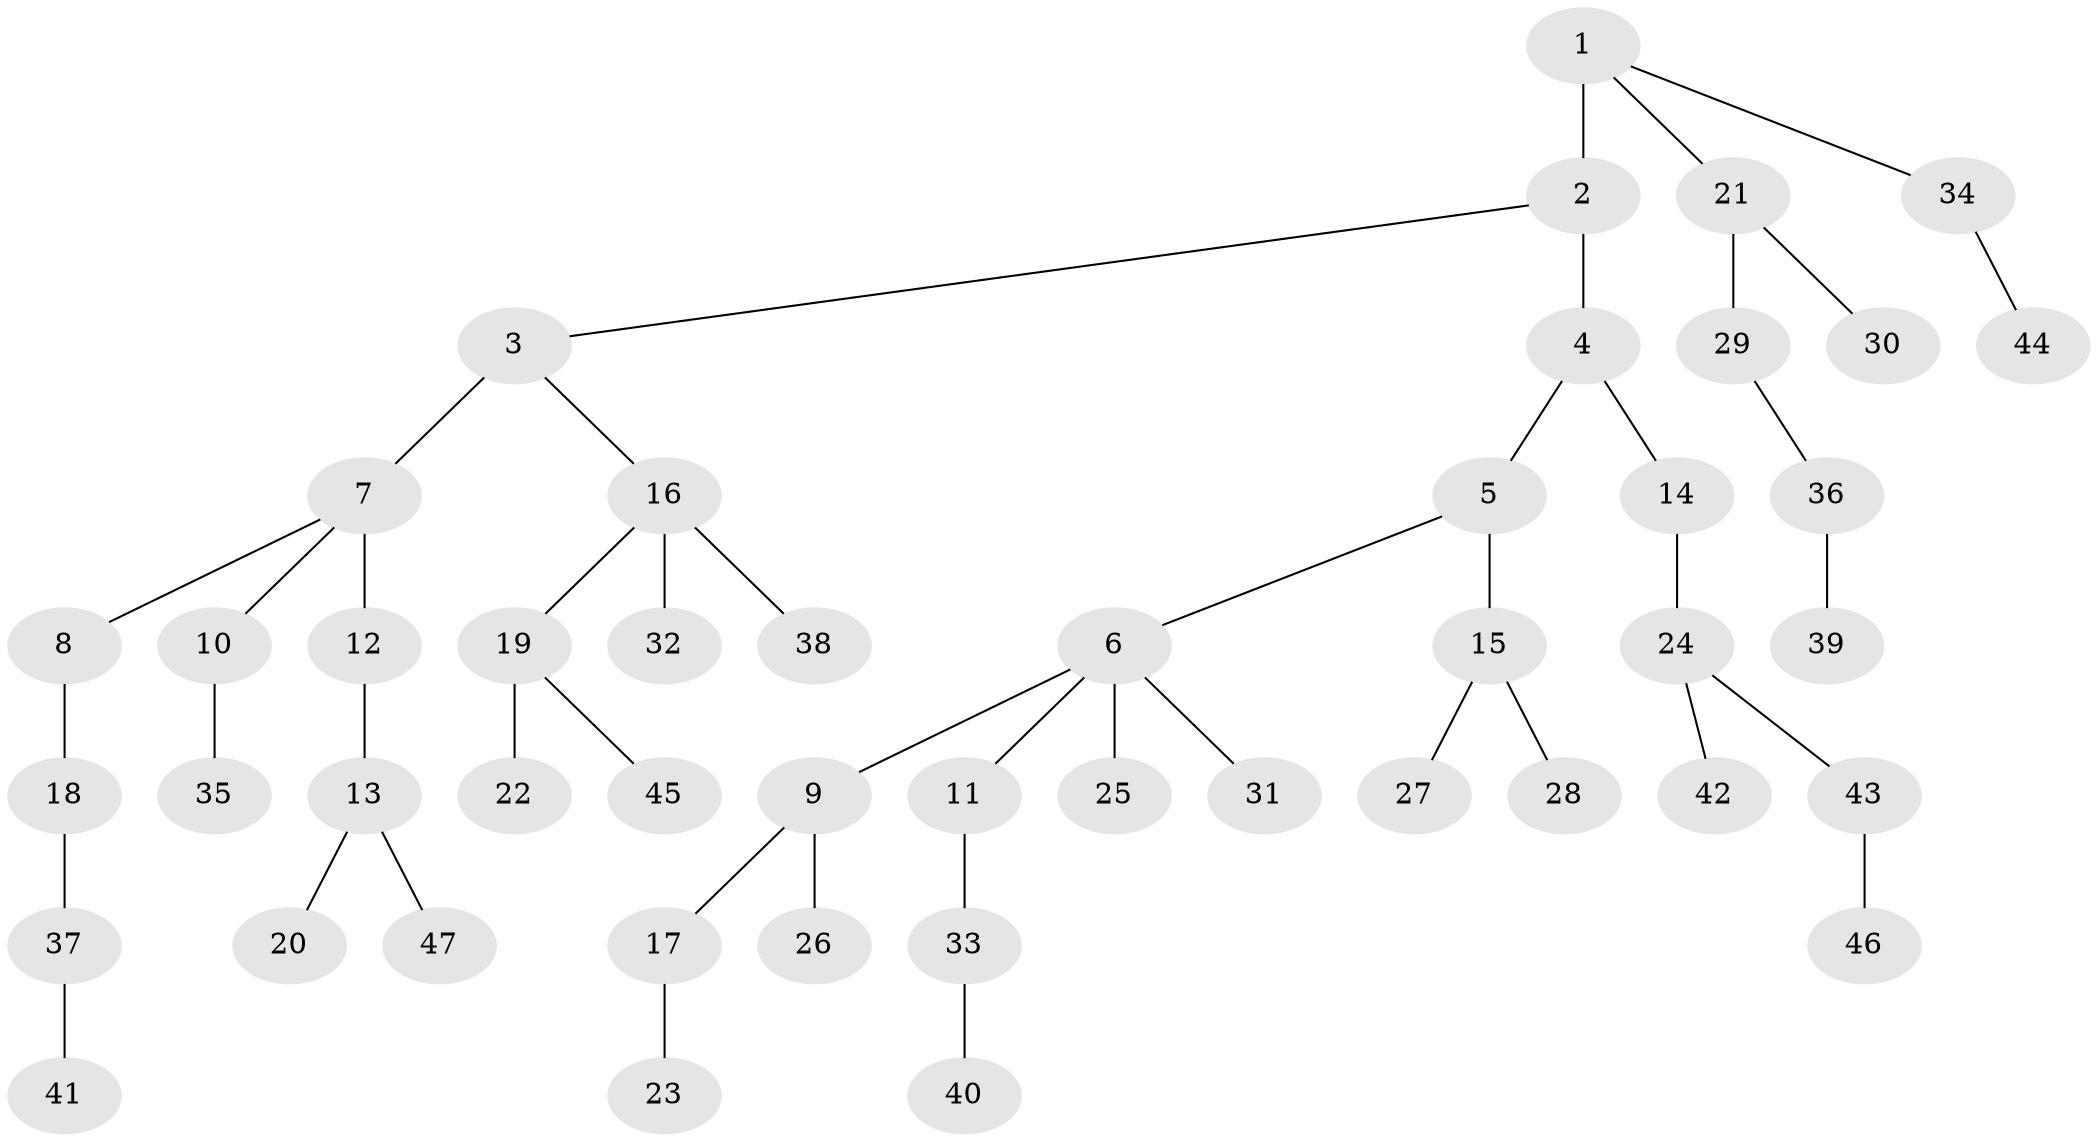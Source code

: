 // original degree distribution, {6: 0.022222222222222223, 3: 0.12222222222222222, 5: 0.011111111111111112, 4: 0.08888888888888889, 2: 0.24444444444444444, 1: 0.5, 7: 0.011111111111111112}
// Generated by graph-tools (version 1.1) at 2025/36/03/09/25 02:36:51]
// undirected, 47 vertices, 46 edges
graph export_dot {
graph [start="1"]
  node [color=gray90,style=filled];
  1;
  2;
  3;
  4;
  5;
  6;
  7;
  8;
  9;
  10;
  11;
  12;
  13;
  14;
  15;
  16;
  17;
  18;
  19;
  20;
  21;
  22;
  23;
  24;
  25;
  26;
  27;
  28;
  29;
  30;
  31;
  32;
  33;
  34;
  35;
  36;
  37;
  38;
  39;
  40;
  41;
  42;
  43;
  44;
  45;
  46;
  47;
  1 -- 2 [weight=3.0];
  1 -- 21 [weight=1.0];
  1 -- 34 [weight=1.0];
  2 -- 3 [weight=1.0];
  2 -- 4 [weight=1.0];
  3 -- 7 [weight=2.0];
  3 -- 16 [weight=1.0];
  4 -- 5 [weight=1.0];
  4 -- 14 [weight=1.0];
  5 -- 6 [weight=1.0];
  5 -- 15 [weight=1.0];
  6 -- 9 [weight=1.0];
  6 -- 11 [weight=1.0];
  6 -- 25 [weight=1.0];
  6 -- 31 [weight=1.0];
  7 -- 8 [weight=1.0];
  7 -- 10 [weight=1.0];
  7 -- 12 [weight=1.0];
  8 -- 18 [weight=1.0];
  9 -- 17 [weight=1.0];
  9 -- 26 [weight=1.0];
  10 -- 35 [weight=1.0];
  11 -- 33 [weight=1.0];
  12 -- 13 [weight=1.0];
  13 -- 20 [weight=1.0];
  13 -- 47 [weight=1.0];
  14 -- 24 [weight=4.0];
  15 -- 27 [weight=1.0];
  15 -- 28 [weight=1.0];
  16 -- 19 [weight=1.0];
  16 -- 32 [weight=2.0];
  16 -- 38 [weight=1.0];
  17 -- 23 [weight=1.0];
  18 -- 37 [weight=1.0];
  19 -- 22 [weight=1.0];
  19 -- 45 [weight=1.0];
  21 -- 29 [weight=2.0];
  21 -- 30 [weight=1.0];
  24 -- 42 [weight=1.0];
  24 -- 43 [weight=1.0];
  29 -- 36 [weight=1.0];
  33 -- 40 [weight=1.0];
  34 -- 44 [weight=1.0];
  36 -- 39 [weight=1.0];
  37 -- 41 [weight=1.0];
  43 -- 46 [weight=1.0];
}
